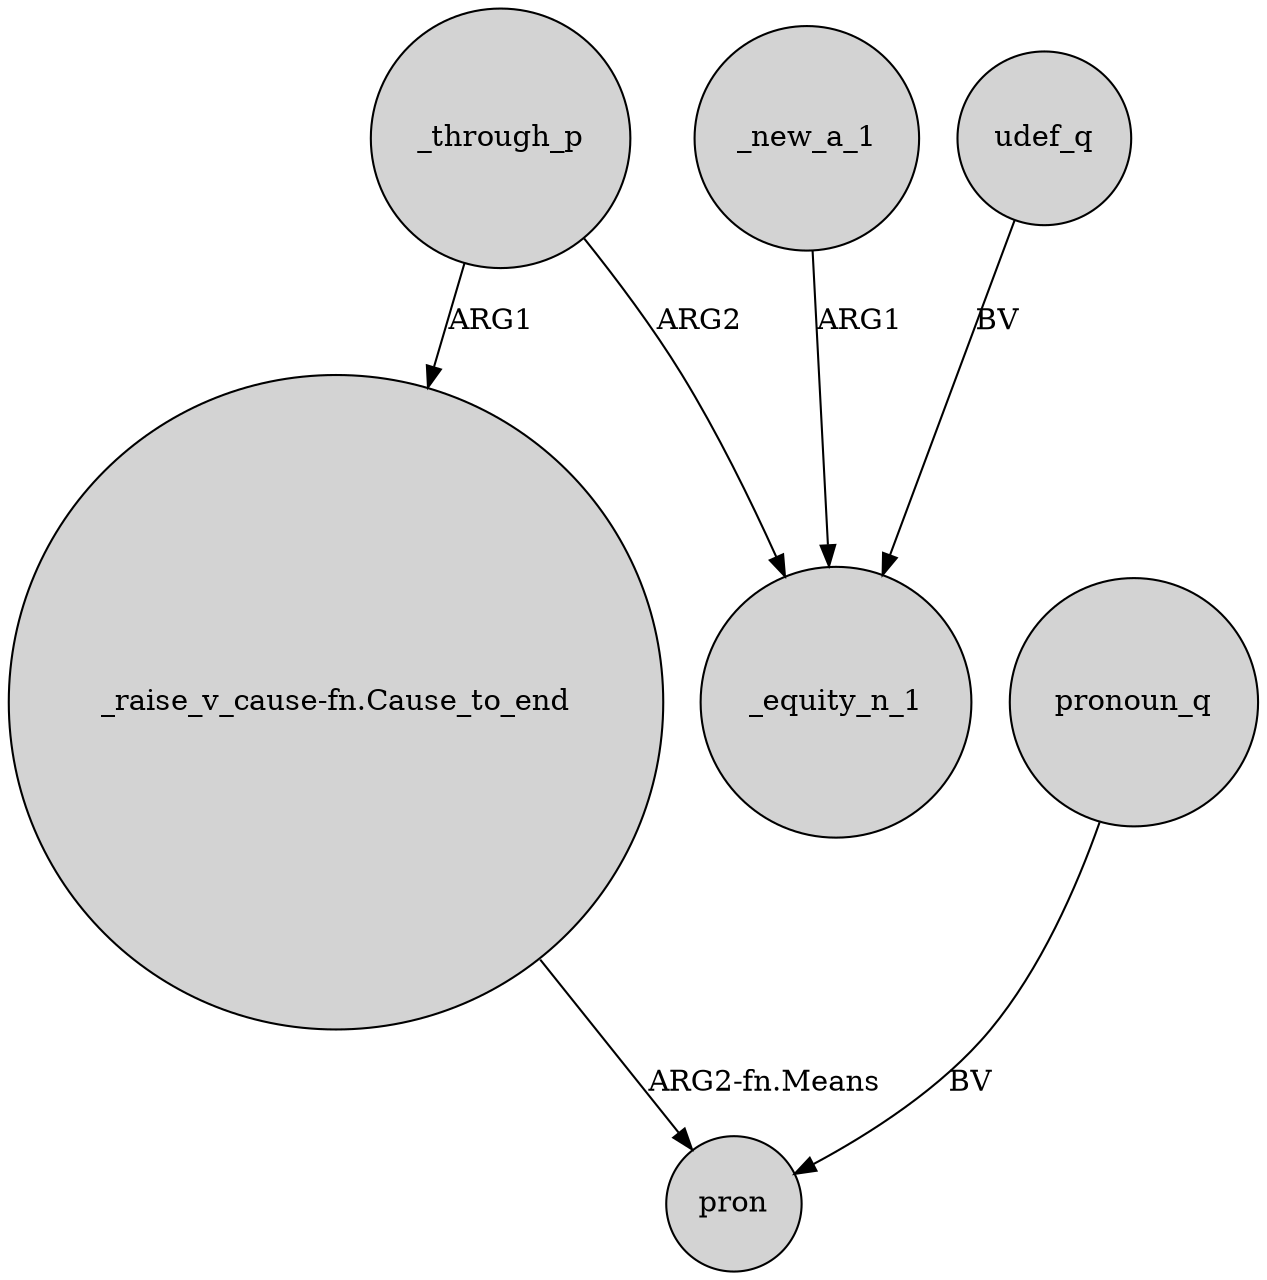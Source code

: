 digraph {
	node [shape=circle style=filled]
	_through_p -> _equity_n_1 [label=ARG2]
	"_raise_v_cause-fn.Cause_to_end" -> pron [label="ARG2-fn.Means"]
	_new_a_1 -> _equity_n_1 [label=ARG1]
	_through_p -> "_raise_v_cause-fn.Cause_to_end" [label=ARG1]
	pronoun_q -> pron [label=BV]
	udef_q -> _equity_n_1 [label=BV]
}
